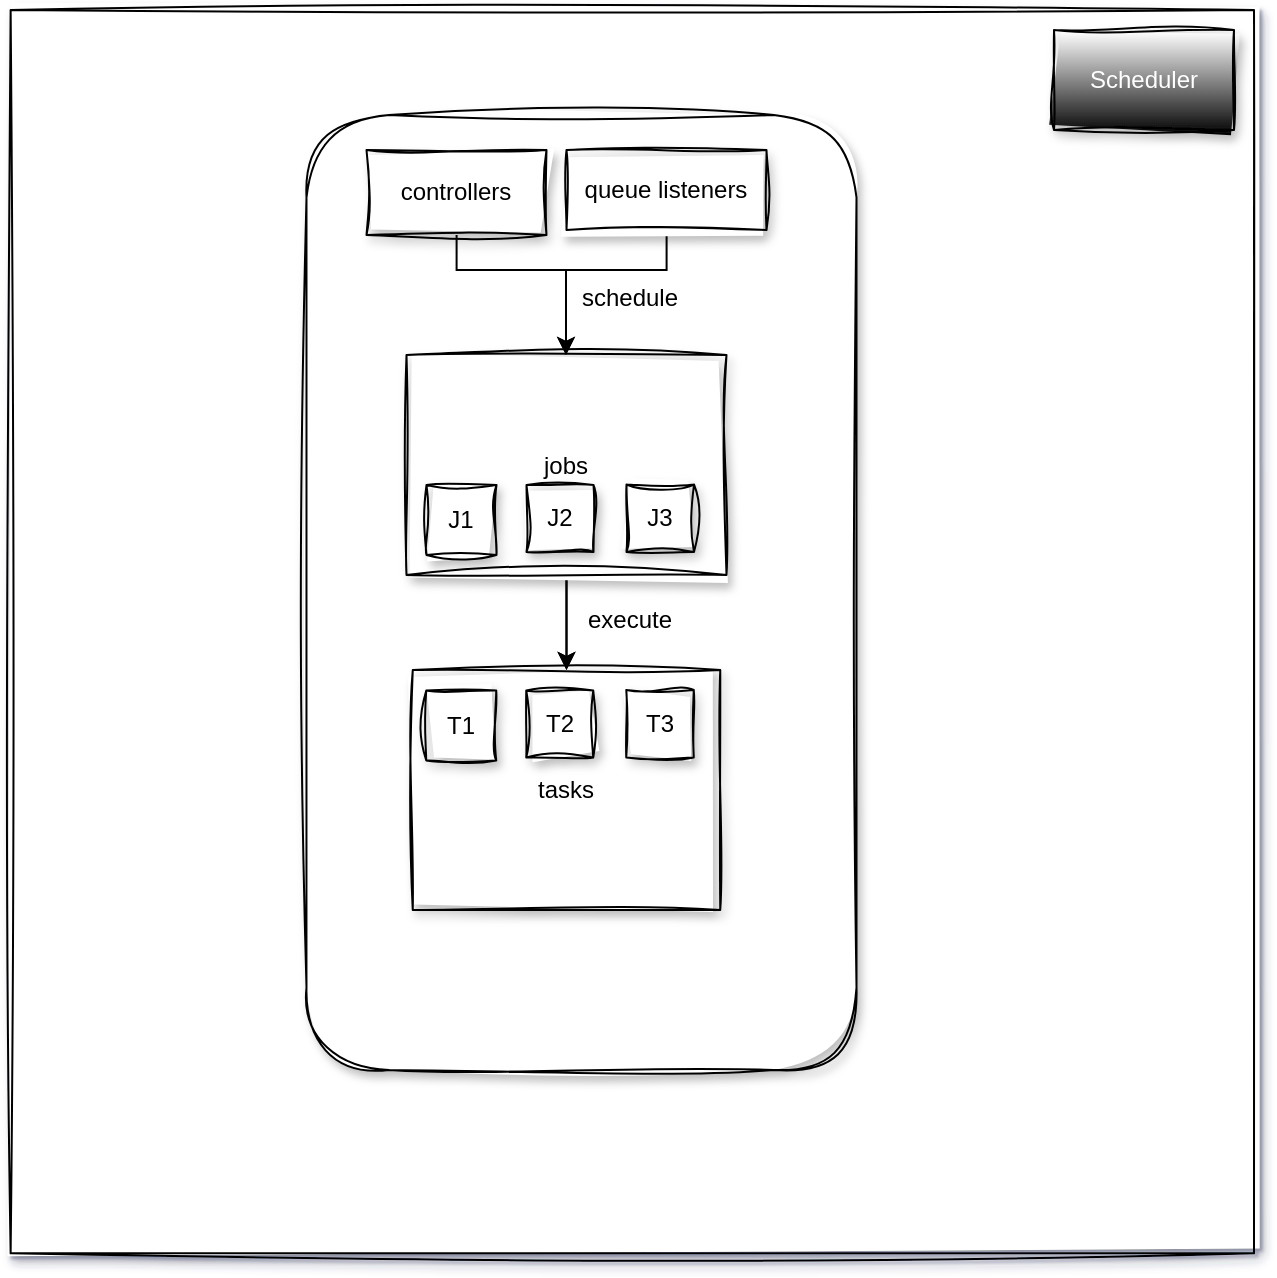 <mxfile version="21.6.6" type="github">
  <diagram name="Page-1" id="45hVSMsXLtX5aCpATXwU">
    <mxGraphModel dx="2074" dy="750" grid="1" gridSize="10" guides="1" tooltips="1" connect="1" arrows="1" fold="1" page="1" pageScale="1" pageWidth="827" pageHeight="1169" math="0" shadow="1">
      <root>
        <mxCell id="0" />
        <mxCell id="1" parent="0" />
        <mxCell id="xp9uRYKvdK05rl-Gc_iK-1" value="" style="whiteSpace=wrap;html=1;aspect=fixed;shadow=1;sketch=1;curveFitting=1;jiggle=2;rounded=0;glass=0;" vertex="1" parent="1">
          <mxGeometry x="128.32" y="100" width="621.68" height="621.68" as="geometry" />
        </mxCell>
        <mxCell id="xp9uRYKvdK05rl-Gc_iK-2" value="&lt;font color=&quot;#ffffff&quot;&gt;Scheduler&lt;/font&gt;" style="rounded=0;whiteSpace=wrap;html=1;shadow=1;sketch=1;curveFitting=1;jiggle=2;gradientColor=default;" vertex="1" parent="1">
          <mxGeometry x="650" y="110" width="90" height="50" as="geometry" />
        </mxCell>
        <mxCell id="xp9uRYKvdK05rl-Gc_iK-3" value="" style="rounded=1;whiteSpace=wrap;html=1;sketch=1;curveFitting=1;jiggle=2;shadow=1;rotation=90;" vertex="1" parent="1">
          <mxGeometry x="175" y="253.75" width="477.5" height="275" as="geometry" />
        </mxCell>
        <mxCell id="xp9uRYKvdK05rl-Gc_iK-14" value="" style="edgeStyle=orthogonalEdgeStyle;rounded=0;orthogonalLoop=1;jettySize=auto;html=1;" edge="1" parent="1" source="xp9uRYKvdK05rl-Gc_iK-6" target="xp9uRYKvdK05rl-Gc_iK-7">
          <mxGeometry relative="1" as="geometry">
            <Array as="points">
              <mxPoint x="351" y="230" />
              <mxPoint x="406" y="230" />
            </Array>
          </mxGeometry>
        </mxCell>
        <mxCell id="xp9uRYKvdK05rl-Gc_iK-6" value="controllers" style="rounded=0;whiteSpace=wrap;html=1;sketch=1;curveFitting=1;jiggle=2;shadow=1;" vertex="1" parent="1">
          <mxGeometry x="306.25" y="170" width="90" height="42.5" as="geometry" />
        </mxCell>
        <mxCell id="xp9uRYKvdK05rl-Gc_iK-9" value="" style="edgeStyle=orthogonalEdgeStyle;rounded=0;orthogonalLoop=1;jettySize=auto;html=1;" edge="1" parent="1" source="xp9uRYKvdK05rl-Gc_iK-7" target="xp9uRYKvdK05rl-Gc_iK-8">
          <mxGeometry relative="1" as="geometry" />
        </mxCell>
        <mxCell id="xp9uRYKvdK05rl-Gc_iK-10" value="" style="edgeStyle=orthogonalEdgeStyle;rounded=0;orthogonalLoop=1;jettySize=auto;html=1;" edge="1" parent="1" source="xp9uRYKvdK05rl-Gc_iK-7" target="xp9uRYKvdK05rl-Gc_iK-8">
          <mxGeometry relative="1" as="geometry" />
        </mxCell>
        <mxCell id="xp9uRYKvdK05rl-Gc_iK-7" value="jobs" style="rounded=0;whiteSpace=wrap;html=1;sketch=1;curveFitting=1;jiggle=2;shadow=1;" vertex="1" parent="1">
          <mxGeometry x="326.25" y="272.5" width="160" height="110" as="geometry" />
        </mxCell>
        <mxCell id="xp9uRYKvdK05rl-Gc_iK-8" value="tasks" style="whiteSpace=wrap;html=1;rounded=0;sketch=1;curveFitting=1;jiggle=2;shadow=1;" vertex="1" parent="1">
          <mxGeometry x="329.38" y="430" width="153.75" height="120" as="geometry" />
        </mxCell>
        <mxCell id="xp9uRYKvdK05rl-Gc_iK-13" value="" style="edgeStyle=orthogonalEdgeStyle;rounded=0;orthogonalLoop=1;jettySize=auto;html=1;" edge="1" parent="1" source="xp9uRYKvdK05rl-Gc_iK-12" target="xp9uRYKvdK05rl-Gc_iK-7">
          <mxGeometry relative="1" as="geometry">
            <Array as="points">
              <mxPoint x="456" y="230" />
              <mxPoint x="406" y="230" />
            </Array>
          </mxGeometry>
        </mxCell>
        <mxCell id="xp9uRYKvdK05rl-Gc_iK-12" value="queue listeners" style="rounded=0;whiteSpace=wrap;html=1;sketch=1;curveFitting=1;jiggle=2;shadow=1;" vertex="1" parent="1">
          <mxGeometry x="406.25" y="170" width="100" height="40" as="geometry" />
        </mxCell>
        <mxCell id="xp9uRYKvdK05rl-Gc_iK-18" value="J1" style="whiteSpace=wrap;html=1;aspect=fixed;sketch=1;curveFitting=1;jiggle=2;shadow=1;" vertex="1" parent="1">
          <mxGeometry x="336.25" y="337.5" width="35" height="35" as="geometry" />
        </mxCell>
        <mxCell id="xp9uRYKvdK05rl-Gc_iK-19" value="J2" style="whiteSpace=wrap;html=1;aspect=fixed;shadow=1;sketch=1;curveFitting=1;jiggle=2;" vertex="1" parent="1">
          <mxGeometry x="386.25" y="337.5" width="33.5" height="33.5" as="geometry" />
        </mxCell>
        <mxCell id="xp9uRYKvdK05rl-Gc_iK-20" value="J3" style="whiteSpace=wrap;html=1;aspect=fixed;sketch=1;curveFitting=1;jiggle=2;shadow=1;" vertex="1" parent="1">
          <mxGeometry x="436.25" y="337.25" width="33.75" height="33.75" as="geometry" />
        </mxCell>
        <mxCell id="xp9uRYKvdK05rl-Gc_iK-22" value="T1" style="whiteSpace=wrap;html=1;aspect=fixed;sketch=1;curveFitting=1;jiggle=2;shadow=1;" vertex="1" parent="1">
          <mxGeometry x="336.13" y="440.25" width="35" height="35" as="geometry" />
        </mxCell>
        <mxCell id="xp9uRYKvdK05rl-Gc_iK-23" value="T2" style="whiteSpace=wrap;html=1;aspect=fixed;shadow=1;sketch=1;curveFitting=1;jiggle=2;" vertex="1" parent="1">
          <mxGeometry x="386.13" y="440.25" width="33.5" height="33.5" as="geometry" />
        </mxCell>
        <mxCell id="xp9uRYKvdK05rl-Gc_iK-24" value="T3" style="whiteSpace=wrap;html=1;aspect=fixed;sketch=1;curveFitting=1;jiggle=2;shadow=1;" vertex="1" parent="1">
          <mxGeometry x="436.13" y="440" width="33.75" height="33.75" as="geometry" />
        </mxCell>
        <mxCell id="xp9uRYKvdK05rl-Gc_iK-25" value="execute" style="text;html=1;strokeColor=none;fillColor=none;align=center;verticalAlign=middle;whiteSpace=wrap;rounded=0;" vertex="1" parent="1">
          <mxGeometry x="407.51" y="390" width="60" height="30" as="geometry" />
        </mxCell>
        <mxCell id="xp9uRYKvdK05rl-Gc_iK-26" value="schedule" style="text;html=1;strokeColor=none;fillColor=none;align=center;verticalAlign=middle;whiteSpace=wrap;rounded=0;" vertex="1" parent="1">
          <mxGeometry x="410.64" y="233.75" width="53.75" height="20" as="geometry" />
        </mxCell>
      </root>
    </mxGraphModel>
  </diagram>
</mxfile>

